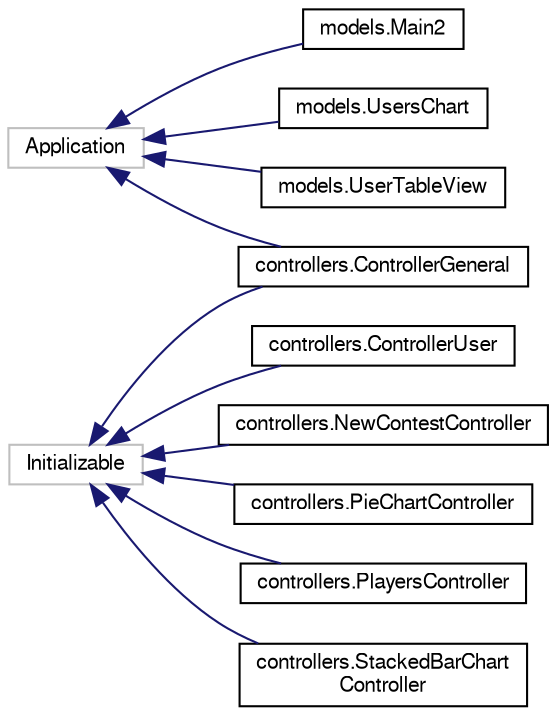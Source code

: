 digraph "Graphical Class Hierarchy"
{
  bgcolor="transparent";
  edge [fontname="FreeSans",fontsize="10",labelfontname="FreeSans",labelfontsize="10"];
  node [fontname="FreeSans",fontsize="10",shape=record];
  rankdir="LR";
  Node27 [label="Application",height=0.2,width=0.4,color="grey75"];
  Node27 -> Node0 [dir="back",color="midnightblue",fontsize="10",style="solid",fontname="FreeSans"];
  Node0 [label="controllers.ControllerGeneral",height=0.2,width=0.4,color="black",URL="$classcontrollers_1_1ControllerGeneral.html"];
  Node27 -> Node28 [dir="back",color="midnightblue",fontsize="10",style="solid",fontname="FreeSans"];
  Node28 [label="models.Main2",height=0.2,width=0.4,color="black",URL="$classmodels_1_1Main2.html"];
  Node27 -> Node29 [dir="back",color="midnightblue",fontsize="10",style="solid",fontname="FreeSans"];
  Node29 [label="models.UsersChart",height=0.2,width=0.4,color="black",URL="$classmodels_1_1UsersChart.html"];
  Node27 -> Node30 [dir="back",color="midnightblue",fontsize="10",style="solid",fontname="FreeSans"];
  Node30 [label="models.UserTableView",height=0.2,width=0.4,color="black",URL="$classmodels_1_1UserTableView.html"];
  Node20 [label="Initializable",height=0.2,width=0.4,color="grey75"];
  Node20 -> Node0 [dir="back",color="midnightblue",fontsize="10",style="solid",fontname="FreeSans"];
  Node20 -> Node22 [dir="back",color="midnightblue",fontsize="10",style="solid",fontname="FreeSans"];
  Node22 [label="controllers.ControllerUser",height=0.2,width=0.4,color="black",URL="$classcontrollers_1_1ControllerUser.html"];
  Node20 -> Node23 [dir="back",color="midnightblue",fontsize="10",style="solid",fontname="FreeSans"];
  Node23 [label="controllers.NewContestController",height=0.2,width=0.4,color="black",URL="$classcontrollers_1_1NewContestController.html"];
  Node20 -> Node24 [dir="back",color="midnightblue",fontsize="10",style="solid",fontname="FreeSans"];
  Node24 [label="controllers.PieChartController",height=0.2,width=0.4,color="black",URL="$classcontrollers_1_1PieChartController.html"];
  Node20 -> Node25 [dir="back",color="midnightblue",fontsize="10",style="solid",fontname="FreeSans"];
  Node25 [label="controllers.PlayersController",height=0.2,width=0.4,color="black",URL="$classcontrollers_1_1PlayersController.html"];
  Node20 -> Node26 [dir="back",color="midnightblue",fontsize="10",style="solid",fontname="FreeSans"];
  Node26 [label="controllers.StackedBarChart\lController",height=0.2,width=0.4,color="black",URL="$classcontrollers_1_1StackedBarChartController.html"];
}
